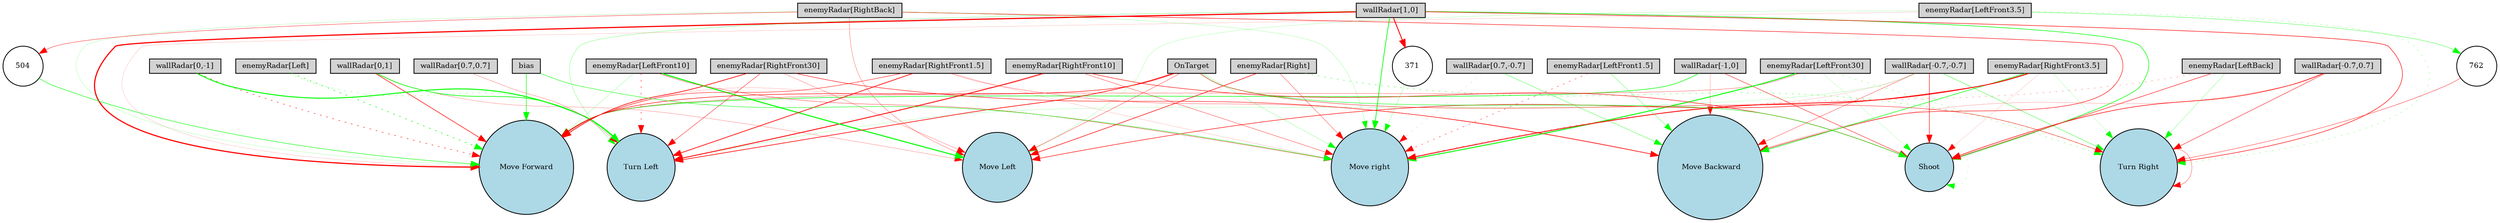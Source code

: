 digraph {
	node [fontsize=9 height=0.2 shape=circle width=0.2]
	"wallRadar[1,0]" [fillcolor=lightgray shape=box style=filled]
	"wallRadar[0,1]" [fillcolor=lightgray shape=box style=filled]
	"wallRadar[-1,0]" [fillcolor=lightgray shape=box style=filled]
	"wallRadar[0,-1]" [fillcolor=lightgray shape=box style=filled]
	"wallRadar[0.7,0.7]" [fillcolor=lightgray shape=box style=filled]
	"wallRadar[-0.7,0.7]" [fillcolor=lightgray shape=box style=filled]
	"wallRadar[-0.7,-0.7]" [fillcolor=lightgray shape=box style=filled]
	"wallRadar[0.7,-0.7]" [fillcolor=lightgray shape=box style=filled]
	"enemyRadar[RightBack]" [fillcolor=lightgray shape=box style=filled]
	"enemyRadar[LeftBack]" [fillcolor=lightgray shape=box style=filled]
	"enemyRadar[Right]" [fillcolor=lightgray shape=box style=filled]
	"enemyRadar[Left]" [fillcolor=lightgray shape=box style=filled]
	"enemyRadar[RightFront30]" [fillcolor=lightgray shape=box style=filled]
	"enemyRadar[LeftFront30]" [fillcolor=lightgray shape=box style=filled]
	"enemyRadar[RightFront10]" [fillcolor=lightgray shape=box style=filled]
	"enemyRadar[LeftFront10]" [fillcolor=lightgray shape=box style=filled]
	"enemyRadar[RightFront3.5]" [fillcolor=lightgray shape=box style=filled]
	"enemyRadar[LeftFront3.5]" [fillcolor=lightgray shape=box style=filled]
	"enemyRadar[RightFront1.5]" [fillcolor=lightgray shape=box style=filled]
	"enemyRadar[LeftFront1.5]" [fillcolor=lightgray shape=box style=filled]
	OnTarget [fillcolor=lightgray shape=box style=filled]
	bias [fillcolor=lightgray shape=box style=filled]
	Shoot [fillcolor=lightblue style=filled]
	"Move Forward" [fillcolor=lightblue style=filled]
	" Move Backward" [fillcolor=lightblue style=filled]
	"Move Left" [fillcolor=lightblue style=filled]
	"Move right" [fillcolor=lightblue style=filled]
	"Turn Left" [fillcolor=lightblue style=filled]
	"Turn Right" [fillcolor=lightblue style=filled]
	371 [fillcolor=white style=filled]
	504 [fillcolor=white style=filled]
	762 [fillcolor=white style=filled]
	OnTarget -> "Turn Right" [color=red penwidth=0.4381652215742685 style=solid]
	"wallRadar[-1,0]" -> Shoot [color=red penwidth=0.48004056397024897 style=solid]
	"enemyRadar[LeftFront30]" -> "Move right" [color=green penwidth=1.126639786600128 style=solid]
	"wallRadar[-0.7,-0.7]" -> "Move right" [color=red penwidth=0.12112884122547819 style=solid]
	bias -> "Move Forward" [color=green penwidth=0.638202458179198 style=solid]
	"wallRadar[0.7,-0.7]" -> " Move Backward" [color=green penwidth=0.34652172682907345 style=solid]
	"wallRadar[1,0]" -> "Turn Right" [color=red penwidth=0.6307009314728079 style=solid]
	"enemyRadar[LeftFront10]" -> "Turn Left" [color=red penwidth=0.4995480894423663 style=dotted]
	"enemyRadar[RightFront3.5]" -> "Move right" [color=red penwidth=0.9620638707429343 style=solid]
	"enemyRadar[LeftBack]" -> Shoot [color=red penwidth=0.5504186503162606 style=solid]
	"wallRadar[-1,0]" -> "Move Forward" [color=green penwidth=0.6898776891116088 style=solid]
	"enemyRadar[RightBack]" -> " Move Backward" [color=red penwidth=0.5783252171175619 style=solid]
	"enemyRadar[LeftFront1.5]" -> " Move Backward" [color=green penwidth=0.2979200937360334 style=solid]
	"wallRadar[-0.7,-0.7]" -> "Turn Left" [color=green penwidth=0.15063770333341941 style=solid]
	bias -> "Move right" [color=green penwidth=0.5162457395657079 style=solid]
	"enemyRadar[LeftFront1.5]" -> "Move right" [color=red penwidth=0.45358960784760893 style=dotted]
	"wallRadar[-0.7,-0.7]" -> Shoot [color=red penwidth=0.597048042912389 style=solid]
	"enemyRadar[RightFront3.5]" -> "Move Left" [color=red penwidth=0.631380059816979 style=solid]
	"enemyRadar[LeftFront10]" -> "Move Forward" [color=green penwidth=0.1726055204658593 style=solid]
	OnTarget -> Shoot [color=green penwidth=0.5247742759677967 style=solid]
	"enemyRadar[RightBack]" -> "Move right" [color=green penwidth=0.16800377445314388 style=solid]
	"enemyRadar[Right]" -> "Turn Right" [color=green penwidth=0.43247244192302503 style=dotted]
	"wallRadar[0.7,0.7]" -> "Turn Left" [color=red penwidth=0.24243890997066916 style=solid]
	"enemyRadar[Right]" -> "Move Left" [color=red penwidth=0.6684768809997637 style=solid]
	OnTarget -> "Move Forward" [color=red penwidth=0.6158017330546192 style=solid]
	"wallRadar[0,-1]" -> "Turn Left" [color=green penwidth=1.1902538104432816 style=solid]
	"enemyRadar[Left]" -> "Move Forward" [color=green penwidth=0.7076344882213504 style=dotted]
	"wallRadar[1,0]" -> "Move Forward" [color=red penwidth=1.4205066231864611 style=solid]
	"wallRadar[-0.7,0.7]" -> Shoot [color=red penwidth=0.6941169565692765 style=solid]
	OnTarget -> "Move Left" [color=red penwidth=0.3443411068697617 style=solid]
	"enemyRadar[LeftFront3.5]" -> "Move Left" [color=green penwidth=0.14880959779210184 style=solid]
	"enemyRadar[RightFront1.5]" -> " Move Backward" [color=red penwidth=0.30794818016696257 style=solid]
	"wallRadar[0.7,-0.7]" -> "Move right" [color=red penwidth=0.1333274611728555 style=dotted]
	"enemyRadar[Left]" -> "Turn Left" [color=green penwidth=0.3207970209452179 style=dotted]
	OnTarget -> "Turn Left" [color=red penwidth=0.7769702505843178 style=solid]
	"enemyRadar[RightFront10]" -> Shoot [color=red penwidth=0.5820942126867497 style=solid]
	"wallRadar[1,0]" -> "Turn Left" [color=green penwidth=0.24544528814948582 style=solid]
	"enemyRadar[RightFront30]" -> "Move Forward" [color=red penwidth=0.8365903891454498 style=solid]
	"enemyRadar[LeftFront30]" -> Shoot [color=green penwidth=0.1229231067345429 style=solid]
	"wallRadar[0,1]" -> "Move Left" [color=red penwidth=0.22500924015216459 style=solid]
	"enemyRadar[RightBack]" -> "Move Forward" [color=green penwidth=0.14495082852883284 style=solid]
	"wallRadar[0,-1]" -> "Move Forward" [color=red penwidth=0.5439994158769069 style=dotted]
	"enemyRadar[RightFront3.5]" -> " Move Backward" [color=green penwidth=0.6716945467978471 style=solid]
	"wallRadar[-0.7,0.7]" -> " Move Backward" [color=red penwidth=0.1866463133988936 style=solid]
	"enemyRadar[RightFront30]" -> "Move Left" [color=red penwidth=0.23982453835607004 style=solid]
	"enemyRadar[LeftFront3.5]" -> "Turn Right" [color=green penwidth=0.264959844857374 style=dotted]
	"enemyRadar[LeftFront10]" -> "Move right" [color=red penwidth=0.3595005458984045 style=solid]
	"enemyRadar[LeftBack]" -> "Turn Right" [color=green penwidth=0.22412367975449582 style=solid]
	"wallRadar[0,1]" -> "Turn Left" [color=green penwidth=0.7947093485628216 style=solid]
	"wallRadar[1,0]" -> Shoot [color=green penwidth=0.7009879910023701 style=solid]
	"enemyRadar[LeftFront30]" -> "Move Forward" [color=red penwidth=0.30420692883690925 style=solid]
	"enemyRadar[RightFront3.5]" -> Shoot [color=red penwidth=0.11014252110724823 style=solid]
	"wallRadar[1,0]" -> "Move right" [color=green penwidth=0.8390598542447648 style=solid]
	"enemyRadar[RightFront30]" -> "Turn Left" [color=red penwidth=0.44720004585230677 style=solid]
	"wallRadar[-0.7,-0.7]" -> " Move Backward" [color=red penwidth=0.34041794354681826 style=solid]
	"enemyRadar[RightFront1.5]" -> "Turn Left" [color=red penwidth=0.8540306484714187 style=solid]
	"enemyRadar[RightFront10]" -> "Move right" [color=red penwidth=0.361675879570436 style=solid]
	"wallRadar[0,1]" -> "Move Forward" [color=red penwidth=0.6660385139578774 style=solid]
	"wallRadar[-1,0]" -> " Move Backward" [color=red penwidth=0.1937662874286023 style=solid]
	"enemyRadar[RightFront10]" -> "Move Forward" [color=red penwidth=0.15728527798393638 style=solid]
	"enemyRadar[LeftFront3.5]" -> "Move Forward" [color=red penwidth=0.12307891195582392 style=solid]
	"enemyRadar[RightFront1.5]" -> "Move right" [color=red penwidth=0.12829911835822483 style=solid]
	"enemyRadar[LeftFront30]" -> "Turn Right" [color=green penwidth=0.30521452397469684 style=dotted]
	"enemyRadar[Right]" -> "Move right" [color=red penwidth=0.3409046537444602 style=solid]
	"wallRadar[-0.7,-0.7]" -> "Turn Right" [color=green penwidth=0.391830204453093 style=solid]
	"enemyRadar[RightFront30]" -> " Move Backward" [color=red penwidth=0.5622376686834897 style=solid]
	"enemyRadar[RightFront10]" -> "Turn Left" [color=red penwidth=1.0387080329166636 style=solid]
	Shoot -> Shoot [color=green penwidth=0.20478849770551916 style=dotted]
	"Turn Right" -> "Turn Right" [color=red penwidth=0.3291466126221593 style=solid]
	"wallRadar[-0.7,0.7]" -> "Turn Right" [color=red penwidth=0.48349152468341416 style=solid]
	"enemyRadar[RightFront1.5]" -> "Move Forward" [color=red penwidth=0.4978197064286387 style=solid]
	"enemyRadar[LeftFront10]" -> "Move Left" [color=green penwidth=1.2756055810627813 style=solid]
	"enemyRadar[LeftBack]" -> "Move right" [color=red penwidth=0.25764965341548995 style=dotted]
	OnTarget -> "Move right" [color=green penwidth=0.20233960051900096 style=solid]
	"wallRadar[1,0]" -> 371 [color=red penwidth=1.0742540101479143 style=solid]
	371 -> "Move right" [color=green penwidth=0.2150828472915558 style=solid]
	"enemyRadar[RightBack]" -> 504 [color=red penwidth=0.40696936734917677 style=solid]
	504 -> "Move Forward" [color=green penwidth=0.5746252425531558 style=solid]
	"enemyRadar[RightFront3.5]" -> "Turn Right" [color=green penwidth=0.14113913750348822 style=solid]
	"enemyRadar[LeftFront3.5]" -> 762 [color=green penwidth=0.35932948713442736 style=solid]
	762 -> "Turn Right" [color=red penwidth=0.3953174537662706 style=solid]
	"enemyRadar[RightBack]" -> "Move Left" [color=red penwidth=0.2814662759251615 style=solid]
}
